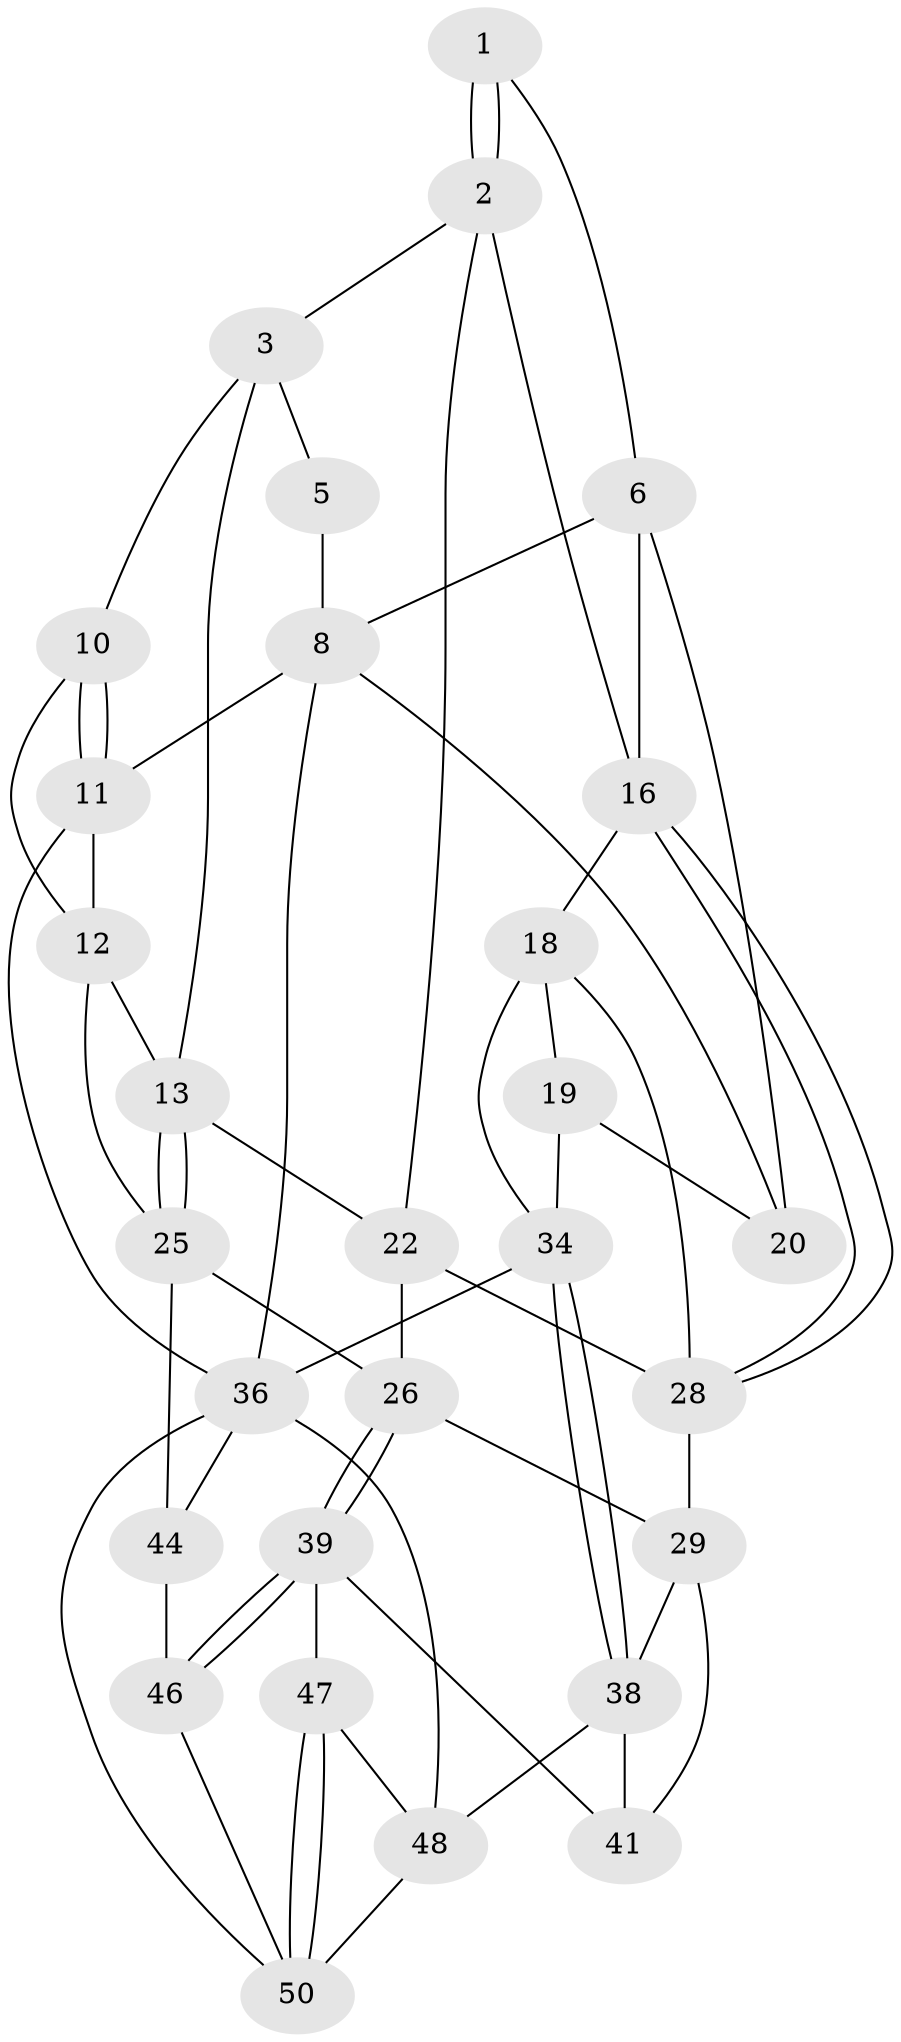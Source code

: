 // Generated by graph-tools (version 1.1) at 2025/24/03/03/25 07:24:35]
// undirected, 29 vertices, 62 edges
graph export_dot {
graph [start="1"]
  node [color=gray90,style=filled];
  1 [pos="+0.22795374576536534+0.04121146415497639"];
  2 [pos="+0.26640213101393834+0.11153571813236669",super="+15"];
  3 [pos="+0.5669684854878666+0.10630877632747629",super="+4"];
  5 [pos="+0.20370676853357178+0"];
  6 [pos="+0.12079162763238069+0.13478414663086866",super="+7"];
  8 [pos="+0+0",super="+9"];
  10 [pos="+0.8494347136878494+0"];
  11 [pos="+1+0"];
  12 [pos="+0.8393390544859096+0.240349315066966",super="+24"];
  13 [pos="+0.6660230163727939+0.2800894053806341",super="+14"];
  16 [pos="+0.18821946616555002+0.29203654442422644",super="+17"];
  18 [pos="+0.1398794752063395+0.3184866411453427",super="+33"];
  19 [pos="+0.1114197021449911+0.3039982175521342",super="+31"];
  20 [pos="+0.0574824734651359+0.22061461190659376",super="+21"];
  22 [pos="+0.4697986374420723+0.259159979095154",super="+23"];
  25 [pos="+0.6964991042841936+0.5234429866173615",super="+32"];
  26 [pos="+0.6868379484154802+0.5306842258311494",super="+27"];
  28 [pos="+0.35380728074622325+0.4419890800205518",super="+30"];
  29 [pos="+0.35614311599544896+0.4915113127805651",super="+37"];
  34 [pos="+0+0.7296339650548309",super="+35"];
  36 [pos="+0+1",super="+43"];
  38 [pos="+0.09048966424791295+0.6859149861007114",super="+42"];
  39 [pos="+0.6417975025402085+0.6421181701304348",super="+40"];
  41 [pos="+0.3729290205447351+0.5523595532310398"];
  44 [pos="+1+0.9450843898560926",super="+45"];
  46 [pos="+0.74977868246073+0.7813341013722737",super="+49"];
  47 [pos="+0.4968312813501115+0.7900405524828018"];
  48 [pos="+0.43537236621802633+0.7952456191829943",super="+51"];
  50 [pos="+0.6321363263379496+0.99224165478688",super="+52"];
  1 -- 2;
  1 -- 2;
  1 -- 6;
  2 -- 3;
  2 -- 16;
  2 -- 22;
  3 -- 10;
  3 -- 5;
  3 -- 13;
  5 -- 8;
  6 -- 8;
  6 -- 20;
  6 -- 16;
  8 -- 11;
  8 -- 36;
  8 -- 20;
  10 -- 11;
  10 -- 11;
  10 -- 12;
  11 -- 12;
  11 -- 36;
  12 -- 13;
  12 -- 25;
  13 -- 25;
  13 -- 25;
  13 -- 22;
  16 -- 28;
  16 -- 28;
  16 -- 18;
  18 -- 19;
  18 -- 28;
  18 -- 34;
  19 -- 20 [weight=2];
  19 -- 34;
  22 -- 26;
  22 -- 28;
  25 -- 26;
  25 -- 44;
  26 -- 39;
  26 -- 39;
  26 -- 29;
  28 -- 29;
  29 -- 41;
  29 -- 38;
  34 -- 38;
  34 -- 38;
  34 -- 36;
  36 -- 48;
  36 -- 50;
  36 -- 44;
  38 -- 48;
  38 -- 41;
  39 -- 46;
  39 -- 46;
  39 -- 41;
  39 -- 47;
  44 -- 46 [weight=2];
  46 -- 50;
  47 -- 48;
  47 -- 50;
  47 -- 50;
  48 -- 50;
}
